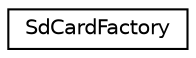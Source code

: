digraph "Graphical Class Hierarchy"
{
 // LATEX_PDF_SIZE
  edge [fontname="Helvetica",fontsize="10",labelfontname="Helvetica",labelfontsize="10"];
  node [fontname="Helvetica",fontsize="10",shape=record];
  rankdir="LR";
  Node0 [label="SdCardFactory",height=0.2,width=0.4,color="black", fillcolor="white", style="filled",URL="$class_sd_card_factory.html",tooltip="Setup a SPI card or SDIO card."];
}
